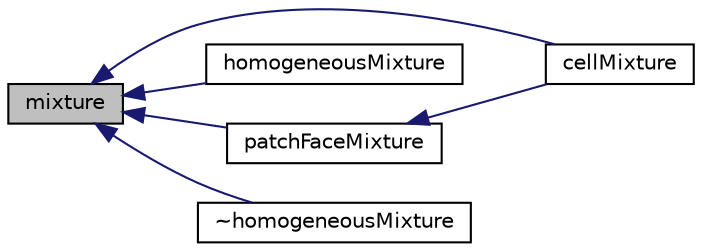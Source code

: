 digraph "mixture"
{
  bgcolor="transparent";
  edge [fontname="Helvetica",fontsize="10",labelfontname="Helvetica",labelfontsize="10"];
  node [fontname="Helvetica",fontsize="10",shape=record];
  rankdir="LR";
  Node1 [label="mixture",height=0.2,width=0.4,color="black", fillcolor="grey75", style="filled", fontcolor="black"];
  Node1 -> Node2 [dir="back",color="midnightblue",fontsize="10",style="solid",fontname="Helvetica"];
  Node2 [label="cellMixture",height=0.2,width=0.4,color="black",URL="$a01026.html#ac3bcc4be663ebee61b480e458dc9b185"];
  Node1 -> Node3 [dir="back",color="midnightblue",fontsize="10",style="solid",fontname="Helvetica"];
  Node3 [label="homogeneousMixture",height=0.2,width=0.4,color="black",URL="$a01026.html#af116d6c45974381d8d70a207e4040fac",tooltip="Construct from dictionary, mesh and phase name. "];
  Node1 -> Node4 [dir="back",color="midnightblue",fontsize="10",style="solid",fontname="Helvetica"];
  Node4 [label="patchFaceMixture",height=0.2,width=0.4,color="black",URL="$a01026.html#ac7f8ed7b1257bffca4d11964e422bb65"];
  Node4 -> Node2 [dir="back",color="midnightblue",fontsize="10",style="solid",fontname="Helvetica"];
  Node1 -> Node5 [dir="back",color="midnightblue",fontsize="10",style="solid",fontname="Helvetica"];
  Node5 [label="~homogeneousMixture",height=0.2,width=0.4,color="black",URL="$a01026.html#a70dca6c149714a3b5e284e3c821f94d6",tooltip="Destructor. "];
}
